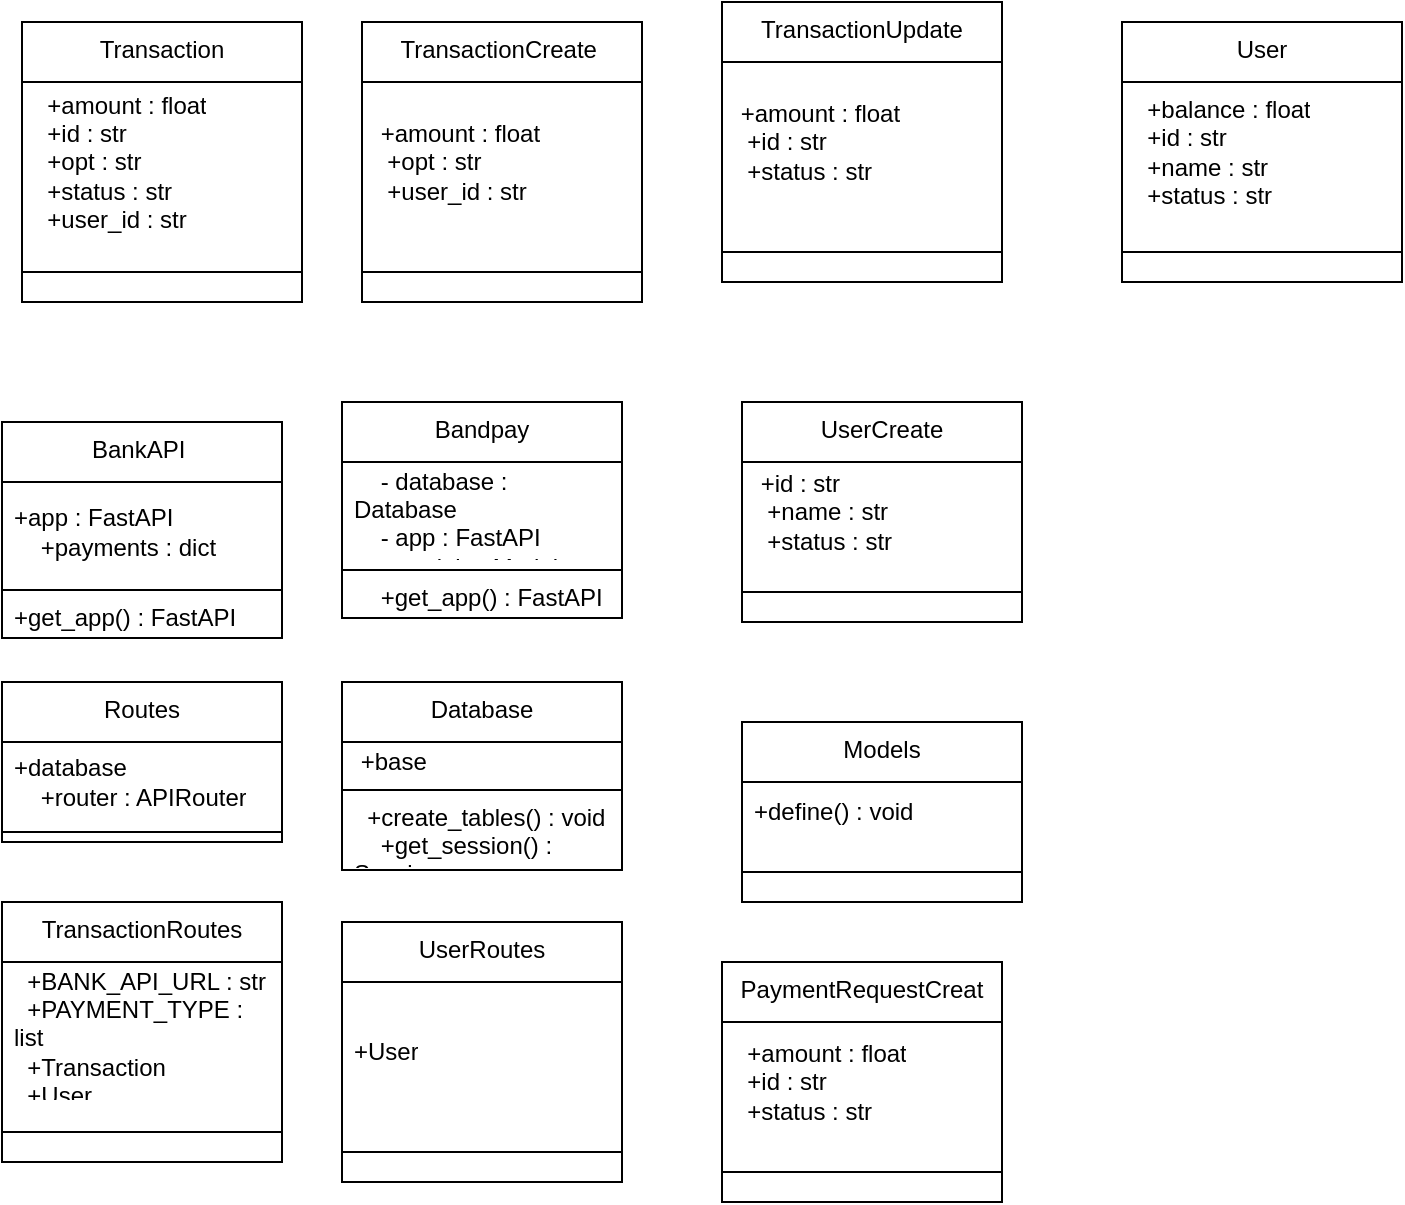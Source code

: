 <mxfile version="26.0.5">
  <diagram name="Page-1" id="Opu10CO68IdQe3Ck3Klx">
    <mxGraphModel dx="1362" dy="1934" grid="1" gridSize="10" guides="1" tooltips="1" connect="1" arrows="1" fold="1" page="1" pageScale="1" pageWidth="827" pageHeight="1169" math="0" shadow="0">
      <root>
        <mxCell id="0" />
        <mxCell id="1" parent="0" />
        <mxCell id="pH7Bs4LpN4uAQdPLpX-Y-2" value="Bandpay" style="swimlane;fontStyle=0;align=center;verticalAlign=top;childLayout=stackLayout;horizontal=1;startSize=30;horizontalStack=0;resizeParent=1;resizeParentMax=0;resizeLast=0;collapsible=0;marginBottom=0;html=1;whiteSpace=wrap;" vertex="1" parent="1">
          <mxGeometry x="370" y="80" width="140" height="108" as="geometry" />
        </mxCell>
        <mxCell id="pH7Bs4LpN4uAQdPLpX-Y-3" value="&lt;div&gt;&lt;div&gt;&amp;nbsp; &amp;nbsp; - database : Database&lt;/div&gt;&lt;div&gt;&amp;nbsp; &amp;nbsp; - app : FastAPI&lt;/div&gt;&lt;div&gt;&amp;nbsp; &amp;nbsp; - models : Models&lt;/div&gt;&lt;/div&gt;" style="text;html=1;strokeColor=none;fillColor=none;align=left;verticalAlign=middle;spacingLeft=4;spacingRight=4;overflow=hidden;rotatable=0;points=[[0,0.5],[1,0.5]];portConstraint=eastwest;whiteSpace=wrap;" vertex="1" parent="pH7Bs4LpN4uAQdPLpX-Y-2">
          <mxGeometry y="30" width="140" height="50" as="geometry" />
        </mxCell>
        <mxCell id="pH7Bs4LpN4uAQdPLpX-Y-4" value="" style="line;strokeWidth=1;fillColor=none;align=left;verticalAlign=middle;spacingTop=-1;spacingLeft=3;spacingRight=3;rotatable=0;labelPosition=right;points=[];portConstraint=eastwest;" vertex="1" parent="pH7Bs4LpN4uAQdPLpX-Y-2">
          <mxGeometry y="80" width="140" height="8" as="geometry" />
        </mxCell>
        <mxCell id="pH7Bs4LpN4uAQdPLpX-Y-5" value="&amp;nbsp; &amp;nbsp; +get_app() : FastAPI" style="text;html=1;strokeColor=none;fillColor=none;align=left;verticalAlign=middle;spacingLeft=4;spacingRight=4;overflow=hidden;rotatable=0;points=[[0,0.5],[1,0.5]];portConstraint=eastwest;whiteSpace=wrap;" vertex="1" parent="pH7Bs4LpN4uAQdPLpX-Y-2">
          <mxGeometry y="88" width="140" height="20" as="geometry" />
        </mxCell>
        <mxCell id="pH7Bs4LpN4uAQdPLpX-Y-6" value="Database" style="swimlane;fontStyle=0;align=center;verticalAlign=top;childLayout=stackLayout;horizontal=1;startSize=30;horizontalStack=0;resizeParent=1;resizeParentMax=0;resizeLast=0;collapsible=0;marginBottom=0;html=1;whiteSpace=wrap;" vertex="1" parent="1">
          <mxGeometry x="370" y="220" width="140" height="94" as="geometry" />
        </mxCell>
        <mxCell id="pH7Bs4LpN4uAQdPLpX-Y-7" value="&lt;div&gt;&lt;div&gt;&amp;nbsp;+base&lt;/div&gt;&lt;div&gt;&amp;nbsp;&amp;nbsp;&lt;/div&gt;&lt;/div&gt;" style="text;html=1;strokeColor=none;fillColor=none;align=left;verticalAlign=middle;spacingLeft=4;spacingRight=4;overflow=hidden;rotatable=0;points=[[0,0.5],[1,0.5]];portConstraint=eastwest;whiteSpace=wrap;" vertex="1" parent="pH7Bs4LpN4uAQdPLpX-Y-6">
          <mxGeometry y="30" width="140" height="20" as="geometry" />
        </mxCell>
        <mxCell id="pH7Bs4LpN4uAQdPLpX-Y-8" value="" style="line;strokeWidth=1;fillColor=none;align=left;verticalAlign=middle;spacingTop=-1;spacingLeft=3;spacingRight=3;rotatable=0;labelPosition=right;points=[];portConstraint=eastwest;" vertex="1" parent="pH7Bs4LpN4uAQdPLpX-Y-6">
          <mxGeometry y="50" width="140" height="8" as="geometry" />
        </mxCell>
        <mxCell id="pH7Bs4LpN4uAQdPLpX-Y-9" value="&lt;div&gt;&amp;nbsp; +create_tables() : void&lt;/div&gt;&lt;div&gt;&amp;nbsp; &amp;nbsp; +get_session() : Session&lt;/div&gt;" style="text;html=1;strokeColor=none;fillColor=none;align=left;verticalAlign=middle;spacingLeft=4;spacingRight=4;overflow=hidden;rotatable=0;points=[[0,0.5],[1,0.5]];portConstraint=eastwest;whiteSpace=wrap;" vertex="1" parent="pH7Bs4LpN4uAQdPLpX-Y-6">
          <mxGeometry y="58" width="140" height="36" as="geometry" />
        </mxCell>
        <mxCell id="pH7Bs4LpN4uAQdPLpX-Y-10" value="UserCreate" style="swimlane;fontStyle=0;align=center;verticalAlign=top;childLayout=stackLayout;horizontal=1;startSize=30;horizontalStack=0;resizeParent=1;resizeParentMax=0;resizeLast=0;collapsible=0;marginBottom=0;html=1;whiteSpace=wrap;" vertex="1" parent="1">
          <mxGeometry x="570" y="80" width="140" height="110" as="geometry" />
        </mxCell>
        <mxCell id="pH7Bs4LpN4uAQdPLpX-Y-11" value="&lt;div&gt;&amp;nbsp;+id : str&lt;/div&gt;&lt;div&gt;&amp;nbsp; +name : str&lt;/div&gt;&lt;div&gt;&amp;nbsp; +status : str&lt;/div&gt;" style="text;html=1;strokeColor=none;fillColor=none;align=left;verticalAlign=middle;spacingLeft=4;spacingRight=4;overflow=hidden;rotatable=0;points=[[0,0.5],[1,0.5]];portConstraint=eastwest;whiteSpace=wrap;" vertex="1" parent="pH7Bs4LpN4uAQdPLpX-Y-10">
          <mxGeometry y="30" width="140" height="50" as="geometry" />
        </mxCell>
        <mxCell id="pH7Bs4LpN4uAQdPLpX-Y-12" value="" style="line;strokeWidth=1;fillColor=none;align=left;verticalAlign=middle;spacingTop=-1;spacingLeft=3;spacingRight=3;rotatable=0;labelPosition=right;points=[];portConstraint=eastwest;" vertex="1" parent="pH7Bs4LpN4uAQdPLpX-Y-10">
          <mxGeometry y="80" width="140" height="30" as="geometry" />
        </mxCell>
        <mxCell id="pH7Bs4LpN4uAQdPLpX-Y-13" value="Models" style="swimlane;fontStyle=0;align=center;verticalAlign=top;childLayout=stackLayout;horizontal=1;startSize=30;horizontalStack=0;resizeParent=1;resizeParentMax=0;resizeLast=0;collapsible=0;marginBottom=0;html=1;whiteSpace=wrap;" vertex="1" parent="1">
          <mxGeometry x="570" y="240" width="140" height="90" as="geometry" />
        </mxCell>
        <mxCell id="pH7Bs4LpN4uAQdPLpX-Y-14" value="+define() : void" style="text;html=1;strokeColor=none;fillColor=none;align=left;verticalAlign=middle;spacingLeft=4;spacingRight=4;overflow=hidden;rotatable=0;points=[[0,0.5],[1,0.5]];portConstraint=eastwest;whiteSpace=wrap;" vertex="1" parent="pH7Bs4LpN4uAQdPLpX-Y-13">
          <mxGeometry y="30" width="140" height="30" as="geometry" />
        </mxCell>
        <mxCell id="pH7Bs4LpN4uAQdPLpX-Y-15" value="" style="line;strokeWidth=1;fillColor=none;align=left;verticalAlign=middle;spacingTop=-1;spacingLeft=3;spacingRight=3;rotatable=0;labelPosition=right;points=[];portConstraint=eastwest;" vertex="1" parent="pH7Bs4LpN4uAQdPLpX-Y-13">
          <mxGeometry y="60" width="140" height="30" as="geometry" />
        </mxCell>
        <mxCell id="pH7Bs4LpN4uAQdPLpX-Y-16" value="BankAPI&amp;nbsp;" style="swimlane;fontStyle=0;align=center;verticalAlign=top;childLayout=stackLayout;horizontal=1;startSize=30;horizontalStack=0;resizeParent=1;resizeParentMax=0;resizeLast=0;collapsible=0;marginBottom=0;html=1;whiteSpace=wrap;" vertex="1" parent="1">
          <mxGeometry x="200" y="90" width="140" height="108" as="geometry" />
        </mxCell>
        <mxCell id="pH7Bs4LpN4uAQdPLpX-Y-17" value="&lt;div&gt;&lt;div&gt;+app : FastAPI&lt;/div&gt;&lt;div&gt;&amp;nbsp; &amp;nbsp; +payments : dict&lt;/div&gt;&lt;/div&gt;" style="text;html=1;strokeColor=none;fillColor=none;align=left;verticalAlign=middle;spacingLeft=4;spacingRight=4;overflow=hidden;rotatable=0;points=[[0,0.5],[1,0.5]];portConstraint=eastwest;whiteSpace=wrap;" vertex="1" parent="pH7Bs4LpN4uAQdPLpX-Y-16">
          <mxGeometry y="30" width="140" height="50" as="geometry" />
        </mxCell>
        <mxCell id="pH7Bs4LpN4uAQdPLpX-Y-18" value="" style="line;strokeWidth=1;fillColor=none;align=left;verticalAlign=middle;spacingTop=-1;spacingLeft=3;spacingRight=3;rotatable=0;labelPosition=right;points=[];portConstraint=eastwest;" vertex="1" parent="pH7Bs4LpN4uAQdPLpX-Y-16">
          <mxGeometry y="80" width="140" height="8" as="geometry" />
        </mxCell>
        <mxCell id="pH7Bs4LpN4uAQdPLpX-Y-19" value="+get_app() : FastAPI" style="text;html=1;strokeColor=none;fillColor=none;align=left;verticalAlign=middle;spacingLeft=4;spacingRight=4;overflow=hidden;rotatable=0;points=[[0,0.5],[1,0.5]];portConstraint=eastwest;whiteSpace=wrap;" vertex="1" parent="pH7Bs4LpN4uAQdPLpX-Y-16">
          <mxGeometry y="88" width="140" height="20" as="geometry" />
        </mxCell>
        <mxCell id="pH7Bs4LpN4uAQdPLpX-Y-20" value="Routes" style="swimlane;fontStyle=0;align=center;verticalAlign=top;childLayout=stackLayout;horizontal=1;startSize=30;horizontalStack=0;resizeParent=1;resizeParentMax=0;resizeLast=0;collapsible=0;marginBottom=0;html=1;whiteSpace=wrap;" vertex="1" parent="1">
          <mxGeometry x="200" y="220" width="140" height="80" as="geometry" />
        </mxCell>
        <mxCell id="pH7Bs4LpN4uAQdPLpX-Y-21" value="&lt;div&gt;+database&lt;/div&gt;&lt;div&gt;&amp;nbsp; &amp;nbsp; +router : APIRouter&lt;/div&gt;" style="text;html=1;strokeColor=none;fillColor=none;align=left;verticalAlign=middle;spacingLeft=4;spacingRight=4;overflow=hidden;rotatable=0;points=[[0,0.5],[1,0.5]];portConstraint=eastwest;whiteSpace=wrap;" vertex="1" parent="pH7Bs4LpN4uAQdPLpX-Y-20">
          <mxGeometry y="30" width="140" height="40" as="geometry" />
        </mxCell>
        <mxCell id="pH7Bs4LpN4uAQdPLpX-Y-22" value="" style="line;strokeWidth=1;fillColor=none;align=left;verticalAlign=middle;spacingTop=-1;spacingLeft=3;spacingRight=3;rotatable=0;labelPosition=right;points=[];portConstraint=eastwest;" vertex="1" parent="pH7Bs4LpN4uAQdPLpX-Y-20">
          <mxGeometry y="70" width="140" height="10" as="geometry" />
        </mxCell>
        <mxCell id="pH7Bs4LpN4uAQdPLpX-Y-23" value="TransactionRoutes" style="swimlane;fontStyle=0;align=center;verticalAlign=top;childLayout=stackLayout;horizontal=1;startSize=30;horizontalStack=0;resizeParent=1;resizeParentMax=0;resizeLast=0;collapsible=0;marginBottom=0;html=1;whiteSpace=wrap;" vertex="1" parent="1">
          <mxGeometry x="200" y="330" width="140" height="130" as="geometry" />
        </mxCell>
        <mxCell id="pH7Bs4LpN4uAQdPLpX-Y-24" value="&lt;div&gt;&amp;nbsp; +BANK_API_URL : str&lt;/div&gt;&lt;div&gt;&amp;nbsp; +PAYMENT_TYPE : list&lt;/div&gt;&lt;div&gt;&amp;nbsp; +Transaction&lt;/div&gt;&lt;div&gt;&amp;nbsp; +User&lt;/div&gt;" style="text;html=1;strokeColor=none;fillColor=none;align=left;verticalAlign=middle;spacingLeft=4;spacingRight=4;overflow=hidden;rotatable=0;points=[[0,0.5],[1,0.5]];portConstraint=eastwest;whiteSpace=wrap;" vertex="1" parent="pH7Bs4LpN4uAQdPLpX-Y-23">
          <mxGeometry y="30" width="140" height="70" as="geometry" />
        </mxCell>
        <mxCell id="pH7Bs4LpN4uAQdPLpX-Y-25" value="" style="line;strokeWidth=1;fillColor=none;align=left;verticalAlign=middle;spacingTop=-1;spacingLeft=3;spacingRight=3;rotatable=0;labelPosition=right;points=[];portConstraint=eastwest;" vertex="1" parent="pH7Bs4LpN4uAQdPLpX-Y-23">
          <mxGeometry y="100" width="140" height="30" as="geometry" />
        </mxCell>
        <mxCell id="pH7Bs4LpN4uAQdPLpX-Y-26" value="UserRoutes" style="swimlane;fontStyle=0;align=center;verticalAlign=top;childLayout=stackLayout;horizontal=1;startSize=30;horizontalStack=0;resizeParent=1;resizeParentMax=0;resizeLast=0;collapsible=0;marginBottom=0;html=1;whiteSpace=wrap;" vertex="1" parent="1">
          <mxGeometry x="370" y="340" width="140" height="130" as="geometry" />
        </mxCell>
        <mxCell id="pH7Bs4LpN4uAQdPLpX-Y-27" value="+User" style="text;html=1;strokeColor=none;fillColor=none;align=left;verticalAlign=middle;spacingLeft=4;spacingRight=4;overflow=hidden;rotatable=0;points=[[0,0.5],[1,0.5]];portConstraint=eastwest;whiteSpace=wrap;" vertex="1" parent="pH7Bs4LpN4uAQdPLpX-Y-26">
          <mxGeometry y="30" width="140" height="70" as="geometry" />
        </mxCell>
        <mxCell id="pH7Bs4LpN4uAQdPLpX-Y-28" value="" style="line;strokeWidth=1;fillColor=none;align=left;verticalAlign=middle;spacingTop=-1;spacingLeft=3;spacingRight=3;rotatable=0;labelPosition=right;points=[];portConstraint=eastwest;" vertex="1" parent="pH7Bs4LpN4uAQdPLpX-Y-26">
          <mxGeometry y="100" width="140" height="30" as="geometry" />
        </mxCell>
        <mxCell id="pH7Bs4LpN4uAQdPLpX-Y-29" value="PaymentRequestCreat" style="swimlane;fontStyle=0;align=center;verticalAlign=top;childLayout=stackLayout;horizontal=1;startSize=30;horizontalStack=0;resizeParent=1;resizeParentMax=0;resizeLast=0;collapsible=0;marginBottom=0;html=1;whiteSpace=wrap;" vertex="1" parent="1">
          <mxGeometry x="560" y="360" width="140" height="120" as="geometry" />
        </mxCell>
        <mxCell id="pH7Bs4LpN4uAQdPLpX-Y-30" value="&lt;div&gt;&amp;nbsp; +amount : float&lt;/div&gt;&lt;div&gt;&amp;nbsp; +id : str&lt;/div&gt;&lt;div&gt;&amp;nbsp; +status : str&lt;/div&gt;" style="text;html=1;strokeColor=none;fillColor=none;align=left;verticalAlign=middle;spacingLeft=4;spacingRight=4;overflow=hidden;rotatable=0;points=[[0,0.5],[1,0.5]];portConstraint=eastwest;whiteSpace=wrap;" vertex="1" parent="pH7Bs4LpN4uAQdPLpX-Y-29">
          <mxGeometry y="30" width="140" height="60" as="geometry" />
        </mxCell>
        <mxCell id="pH7Bs4LpN4uAQdPLpX-Y-31" value="" style="line;strokeWidth=1;fillColor=none;align=left;verticalAlign=middle;spacingTop=-1;spacingLeft=3;spacingRight=3;rotatable=0;labelPosition=right;points=[];portConstraint=eastwest;" vertex="1" parent="pH7Bs4LpN4uAQdPLpX-Y-29">
          <mxGeometry y="90" width="140" height="30" as="geometry" />
        </mxCell>
        <mxCell id="pH7Bs4LpN4uAQdPLpX-Y-32" value="Transaction" style="swimlane;fontStyle=0;align=center;verticalAlign=top;childLayout=stackLayout;horizontal=1;startSize=30;horizontalStack=0;resizeParent=1;resizeParentMax=0;resizeLast=0;collapsible=0;marginBottom=0;html=1;whiteSpace=wrap;" vertex="1" parent="1">
          <mxGeometry x="210" y="-110" width="140" height="140" as="geometry" />
        </mxCell>
        <mxCell id="pH7Bs4LpN4uAQdPLpX-Y-33" value="&lt;div&gt;&amp;nbsp; +amount : float&lt;/div&gt;&lt;div&gt;&amp;nbsp; +id : str&lt;/div&gt;&lt;div&gt;&amp;nbsp; +opt : str&lt;/div&gt;&lt;div&gt;&amp;nbsp; +status : str&lt;/div&gt;&lt;div&gt;&amp;nbsp; +user_id : str&lt;/div&gt;" style="text;html=1;strokeColor=none;fillColor=none;align=left;verticalAlign=middle;spacingLeft=4;spacingRight=4;overflow=hidden;rotatable=0;points=[[0,0.5],[1,0.5]];portConstraint=eastwest;whiteSpace=wrap;" vertex="1" parent="pH7Bs4LpN4uAQdPLpX-Y-32">
          <mxGeometry y="30" width="140" height="80" as="geometry" />
        </mxCell>
        <mxCell id="pH7Bs4LpN4uAQdPLpX-Y-34" value="" style="line;strokeWidth=1;fillColor=none;align=left;verticalAlign=middle;spacingTop=-1;spacingLeft=3;spacingRight=3;rotatable=0;labelPosition=right;points=[];portConstraint=eastwest;" vertex="1" parent="pH7Bs4LpN4uAQdPLpX-Y-32">
          <mxGeometry y="110" width="140" height="30" as="geometry" />
        </mxCell>
        <mxCell id="pH7Bs4LpN4uAQdPLpX-Y-35" value="TransactionCreate&amp;nbsp;" style="swimlane;fontStyle=0;align=center;verticalAlign=top;childLayout=stackLayout;horizontal=1;startSize=30;horizontalStack=0;resizeParent=1;resizeParentMax=0;resizeLast=0;collapsible=0;marginBottom=0;html=1;whiteSpace=wrap;" vertex="1" parent="1">
          <mxGeometry x="380" y="-110" width="140" height="140" as="geometry" />
        </mxCell>
        <mxCell id="pH7Bs4LpN4uAQdPLpX-Y-36" value="&lt;div&gt;&amp;nbsp;+amount : float&lt;/div&gt;&lt;div&gt;&amp;nbsp; +opt : str&lt;/div&gt;&lt;div&gt;&amp;nbsp; +user_id : str&lt;/div&gt;" style="text;html=1;strokeColor=none;fillColor=none;align=left;verticalAlign=middle;spacingLeft=4;spacingRight=4;overflow=hidden;rotatable=0;points=[[0,0.5],[1,0.5]];portConstraint=eastwest;whiteSpace=wrap;" vertex="1" parent="pH7Bs4LpN4uAQdPLpX-Y-35">
          <mxGeometry y="30" width="140" height="80" as="geometry" />
        </mxCell>
        <mxCell id="pH7Bs4LpN4uAQdPLpX-Y-37" value="" style="line;strokeWidth=1;fillColor=none;align=left;verticalAlign=middle;spacingTop=-1;spacingLeft=3;spacingRight=3;rotatable=0;labelPosition=right;points=[];portConstraint=eastwest;" vertex="1" parent="pH7Bs4LpN4uAQdPLpX-Y-35">
          <mxGeometry y="110" width="140" height="30" as="geometry" />
        </mxCell>
        <mxCell id="pH7Bs4LpN4uAQdPLpX-Y-38" value="TransactionUpdate" style="swimlane;fontStyle=0;align=center;verticalAlign=top;childLayout=stackLayout;horizontal=1;startSize=30;horizontalStack=0;resizeParent=1;resizeParentMax=0;resizeLast=0;collapsible=0;marginBottom=0;html=1;whiteSpace=wrap;" vertex="1" parent="1">
          <mxGeometry x="560" y="-120" width="140" height="140" as="geometry" />
        </mxCell>
        <mxCell id="pH7Bs4LpN4uAQdPLpX-Y-39" value="&lt;div&gt;&amp;nbsp;+amount : float&lt;/div&gt;&lt;div&gt;&amp;nbsp; +id : str&lt;/div&gt;&lt;div&gt;&amp;nbsp; +status : str&lt;/div&gt;" style="text;html=1;strokeColor=none;fillColor=none;align=left;verticalAlign=middle;spacingLeft=4;spacingRight=4;overflow=hidden;rotatable=0;points=[[0,0.5],[1,0.5]];portConstraint=eastwest;whiteSpace=wrap;" vertex="1" parent="pH7Bs4LpN4uAQdPLpX-Y-38">
          <mxGeometry y="30" width="140" height="80" as="geometry" />
        </mxCell>
        <mxCell id="pH7Bs4LpN4uAQdPLpX-Y-40" value="" style="line;strokeWidth=1;fillColor=none;align=left;verticalAlign=middle;spacingTop=-1;spacingLeft=3;spacingRight=3;rotatable=0;labelPosition=right;points=[];portConstraint=eastwest;" vertex="1" parent="pH7Bs4LpN4uAQdPLpX-Y-38">
          <mxGeometry y="110" width="140" height="30" as="geometry" />
        </mxCell>
        <mxCell id="pH7Bs4LpN4uAQdPLpX-Y-41" value="User" style="swimlane;fontStyle=0;align=center;verticalAlign=top;childLayout=stackLayout;horizontal=1;startSize=30;horizontalStack=0;resizeParent=1;resizeParentMax=0;resizeLast=0;collapsible=0;marginBottom=0;html=1;whiteSpace=wrap;" vertex="1" parent="1">
          <mxGeometry x="760" y="-110" width="140" height="130" as="geometry" />
        </mxCell>
        <mxCell id="pH7Bs4LpN4uAQdPLpX-Y-42" value="&lt;div&gt;&amp;nbsp; +balance : float&lt;/div&gt;&lt;div&gt;&amp;nbsp; +id : str&lt;/div&gt;&lt;div&gt;&amp;nbsp; +name : str&lt;/div&gt;&lt;div&gt;&amp;nbsp; +status : str&lt;/div&gt;" style="text;html=1;strokeColor=none;fillColor=none;align=left;verticalAlign=middle;spacingLeft=4;spacingRight=4;overflow=hidden;rotatable=0;points=[[0,0.5],[1,0.5]];portConstraint=eastwest;whiteSpace=wrap;" vertex="1" parent="pH7Bs4LpN4uAQdPLpX-Y-41">
          <mxGeometry y="30" width="140" height="70" as="geometry" />
        </mxCell>
        <mxCell id="pH7Bs4LpN4uAQdPLpX-Y-43" value="" style="line;strokeWidth=1;fillColor=none;align=left;verticalAlign=middle;spacingTop=-1;spacingLeft=3;spacingRight=3;rotatable=0;labelPosition=right;points=[];portConstraint=eastwest;" vertex="1" parent="pH7Bs4LpN4uAQdPLpX-Y-41">
          <mxGeometry y="100" width="140" height="30" as="geometry" />
        </mxCell>
      </root>
    </mxGraphModel>
  </diagram>
</mxfile>

